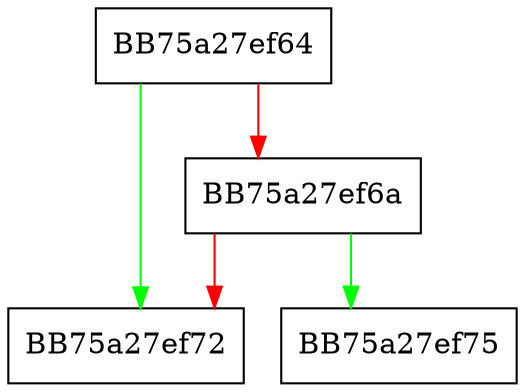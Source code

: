 digraph sqlite3VdbeChangeEncoding {
  node [shape="box"];
  graph [splines=ortho];
  BB75a27ef64 -> BB75a27ef72 [color="green"];
  BB75a27ef64 -> BB75a27ef6a [color="red"];
  BB75a27ef6a -> BB75a27ef75 [color="green"];
  BB75a27ef6a -> BB75a27ef72 [color="red"];
}